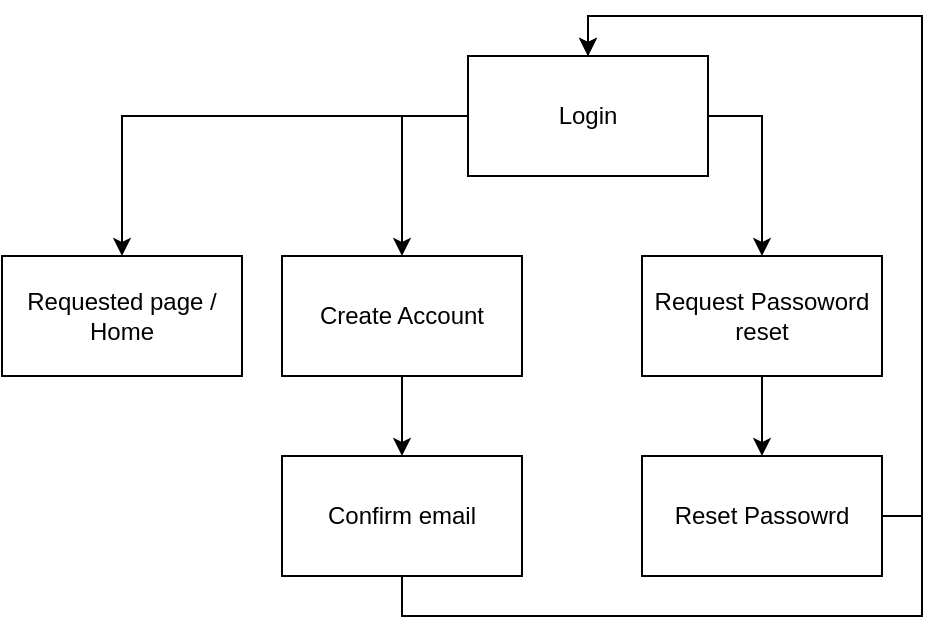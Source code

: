 <mxfile version="12.1.4" type="github" pages="1"><diagram id="Fy1Lhi893Y2N51YNimoa" name="Page-1"><mxGraphModel dx="1209" dy="594" grid="1" gridSize="10" guides="1" tooltips="1" connect="1" arrows="1" fold="1" page="1" pageScale="1" pageWidth="827" pageHeight="1169" math="0" shadow="0"><root><mxCell id="0"/><mxCell id="1" parent="0"/><mxCell id="Bu0y9MqARBKB6HUnPUCz-6" style="edgeStyle=orthogonalEdgeStyle;rounded=0;orthogonalLoop=1;jettySize=auto;html=1;exitX=0;exitY=0.5;exitDx=0;exitDy=0;entryX=0.5;entryY=0;entryDx=0;entryDy=0;" edge="1" parent="1" source="Bu0y9MqARBKB6HUnPUCz-1" target="Bu0y9MqARBKB6HUnPUCz-2"><mxGeometry relative="1" as="geometry"/></mxCell><mxCell id="Bu0y9MqARBKB6HUnPUCz-9" style="edgeStyle=orthogonalEdgeStyle;rounded=0;orthogonalLoop=1;jettySize=auto;html=1;exitX=1;exitY=0.5;exitDx=0;exitDy=0;" edge="1" parent="1" source="Bu0y9MqARBKB6HUnPUCz-1" target="Bu0y9MqARBKB6HUnPUCz-3"><mxGeometry relative="1" as="geometry"/></mxCell><mxCell id="Bu0y9MqARBKB6HUnPUCz-15" style="edgeStyle=orthogonalEdgeStyle;rounded=0;orthogonalLoop=1;jettySize=auto;html=1;exitX=0;exitY=0.5;exitDx=0;exitDy=0;entryX=0.5;entryY=0;entryDx=0;entryDy=0;" edge="1" parent="1" source="Bu0y9MqARBKB6HUnPUCz-1" target="Bu0y9MqARBKB6HUnPUCz-14"><mxGeometry relative="1" as="geometry"><mxPoint x="190" y="90" as="targetPoint"/></mxGeometry></mxCell><mxCell id="Bu0y9MqARBKB6HUnPUCz-1" value="Login" style="rounded=0;whiteSpace=wrap;html=1;" vertex="1" parent="1"><mxGeometry x="353" y="40" width="120" height="60" as="geometry"/></mxCell><mxCell id="Bu0y9MqARBKB6HUnPUCz-7" style="edgeStyle=orthogonalEdgeStyle;rounded=0;orthogonalLoop=1;jettySize=auto;html=1;exitX=0.5;exitY=1;exitDx=0;exitDy=0;entryX=0.5;entryY=0;entryDx=0;entryDy=0;" edge="1" parent="1" source="Bu0y9MqARBKB6HUnPUCz-2" target="Bu0y9MqARBKB6HUnPUCz-5"><mxGeometry relative="1" as="geometry"/></mxCell><mxCell id="Bu0y9MqARBKB6HUnPUCz-2" value="Create Account" style="rounded=0;whiteSpace=wrap;html=1;" vertex="1" parent="1"><mxGeometry x="260" y="140" width="120" height="60" as="geometry"/></mxCell><mxCell id="Bu0y9MqARBKB6HUnPUCz-10" style="edgeStyle=orthogonalEdgeStyle;rounded=0;orthogonalLoop=1;jettySize=auto;html=1;exitX=0.5;exitY=1;exitDx=0;exitDy=0;entryX=0.5;entryY=0;entryDx=0;entryDy=0;" edge="1" parent="1" source="Bu0y9MqARBKB6HUnPUCz-3" target="Bu0y9MqARBKB6HUnPUCz-4"><mxGeometry relative="1" as="geometry"/></mxCell><mxCell id="Bu0y9MqARBKB6HUnPUCz-3" value="Request Passoword reset" style="rounded=0;whiteSpace=wrap;html=1;" vertex="1" parent="1"><mxGeometry x="440" y="140" width="120" height="60" as="geometry"/></mxCell><mxCell id="Bu0y9MqARBKB6HUnPUCz-11" style="edgeStyle=orthogonalEdgeStyle;rounded=0;orthogonalLoop=1;jettySize=auto;html=1;exitX=1;exitY=0.5;exitDx=0;exitDy=0;entryX=0.5;entryY=0;entryDx=0;entryDy=0;" edge="1" parent="1" source="Bu0y9MqARBKB6HUnPUCz-4" target="Bu0y9MqARBKB6HUnPUCz-1"><mxGeometry relative="1" as="geometry"/></mxCell><mxCell id="Bu0y9MqARBKB6HUnPUCz-4" value="Reset Passowrd" style="rounded=0;whiteSpace=wrap;html=1;" vertex="1" parent="1"><mxGeometry x="440" y="240" width="120" height="60" as="geometry"/></mxCell><mxCell id="Bu0y9MqARBKB6HUnPUCz-13" style="edgeStyle=orthogonalEdgeStyle;rounded=0;orthogonalLoop=1;jettySize=auto;html=1;exitX=0.5;exitY=1;exitDx=0;exitDy=0;entryX=0.5;entryY=0;entryDx=0;entryDy=0;" edge="1" parent="1" source="Bu0y9MqARBKB6HUnPUCz-5" target="Bu0y9MqARBKB6HUnPUCz-1"><mxGeometry relative="1" as="geometry"><Array as="points"><mxPoint x="320" y="320"/><mxPoint x="580" y="320"/><mxPoint x="580" y="20"/><mxPoint x="413" y="20"/></Array></mxGeometry></mxCell><mxCell id="Bu0y9MqARBKB6HUnPUCz-5" value="Confirm email" style="rounded=0;whiteSpace=wrap;html=1;" vertex="1" parent="1"><mxGeometry x="260" y="240" width="120" height="60" as="geometry"/></mxCell><mxCell id="Bu0y9MqARBKB6HUnPUCz-14" value="Requested page / Home" style="rounded=0;whiteSpace=wrap;html=1;" vertex="1" parent="1"><mxGeometry x="120" y="140" width="120" height="60" as="geometry"/></mxCell></root></mxGraphModel></diagram></mxfile>